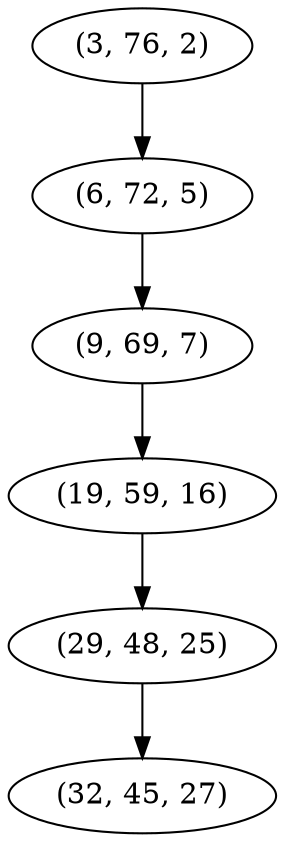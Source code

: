 digraph tree {
    "(3, 76, 2)";
    "(6, 72, 5)";
    "(9, 69, 7)";
    "(19, 59, 16)";
    "(29, 48, 25)";
    "(32, 45, 27)";
    "(3, 76, 2)" -> "(6, 72, 5)";
    "(6, 72, 5)" -> "(9, 69, 7)";
    "(9, 69, 7)" -> "(19, 59, 16)";
    "(19, 59, 16)" -> "(29, 48, 25)";
    "(29, 48, 25)" -> "(32, 45, 27)";
}
